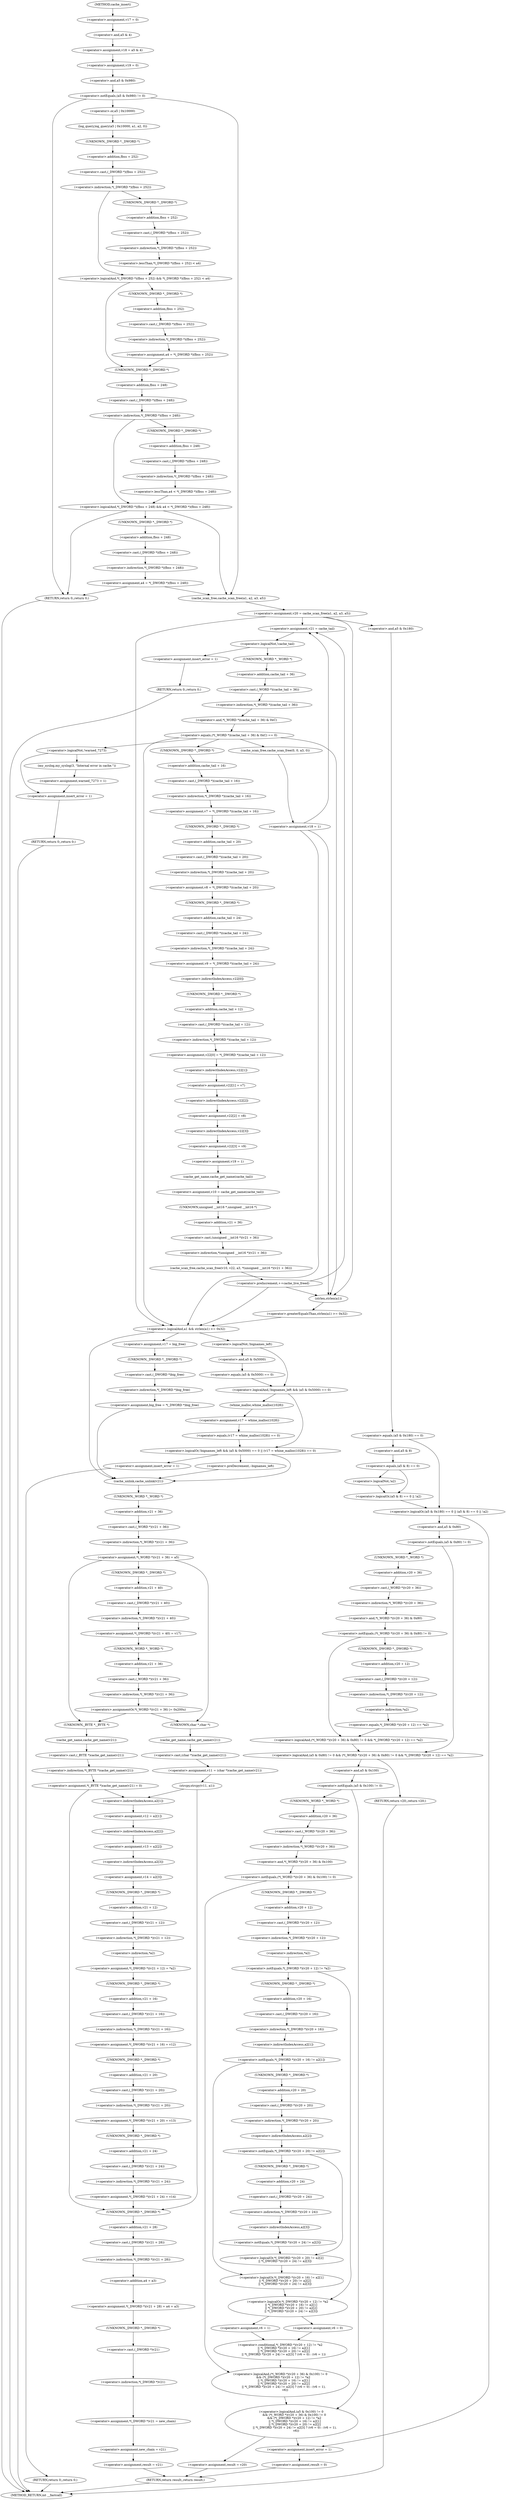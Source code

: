 digraph cache_insert {  
"1000140" [label = "(<operator>.assignment,v17 = 0)" ]
"1000143" [label = "(<operator>.assignment,v18 = a5 & 4)" ]
"1000145" [label = "(<operator>.and,a5 & 4)" ]
"1000148" [label = "(<operator>.assignment,v19 = 0)" ]
"1000152" [label = "(<operator>.notEquals,(a5 & 0x980) != 0)" ]
"1000153" [label = "(<operator>.and,a5 & 0x980)" ]
"1000158" [label = "(log_query,log_query(a5 | 0x10000, a1, a2, 0))" ]
"1000159" [label = "(<operator>.or,a5 | 0x10000)" ]
"1000166" [label = "(<operator>.logicalAnd,*(_DWORD *)(fbss + 252) && *(_DWORD *)(fbss + 252) < a4)" ]
"1000167" [label = "(<operator>.indirection,*(_DWORD *)(fbss + 252))" ]
"1000168" [label = "(<operator>.cast,(_DWORD *)(fbss + 252))" ]
"1000169" [label = "(UNKNOWN,_DWORD *,_DWORD *)" ]
"1000170" [label = "(<operator>.addition,fbss + 252)" ]
"1000173" [label = "(<operator>.lessThan,*(_DWORD *)(fbss + 252) < a4)" ]
"1000174" [label = "(<operator>.indirection,*(_DWORD *)(fbss + 252))" ]
"1000175" [label = "(<operator>.cast,(_DWORD *)(fbss + 252))" ]
"1000176" [label = "(UNKNOWN,_DWORD *,_DWORD *)" ]
"1000177" [label = "(<operator>.addition,fbss + 252)" ]
"1000181" [label = "(<operator>.assignment,a4 = *(_DWORD *)(fbss + 252))" ]
"1000183" [label = "(<operator>.indirection,*(_DWORD *)(fbss + 252))" ]
"1000184" [label = "(<operator>.cast,(_DWORD *)(fbss + 252))" ]
"1000185" [label = "(UNKNOWN,_DWORD *,_DWORD *)" ]
"1000186" [label = "(<operator>.addition,fbss + 252)" ]
"1000190" [label = "(<operator>.logicalAnd,*(_DWORD *)(fbss + 248) && a4 < *(_DWORD *)(fbss + 248))" ]
"1000191" [label = "(<operator>.indirection,*(_DWORD *)(fbss + 248))" ]
"1000192" [label = "(<operator>.cast,(_DWORD *)(fbss + 248))" ]
"1000193" [label = "(UNKNOWN,_DWORD *,_DWORD *)" ]
"1000194" [label = "(<operator>.addition,fbss + 248)" ]
"1000197" [label = "(<operator>.lessThan,a4 < *(_DWORD *)(fbss + 248))" ]
"1000199" [label = "(<operator>.indirection,*(_DWORD *)(fbss + 248))" ]
"1000200" [label = "(<operator>.cast,(_DWORD *)(fbss + 248))" ]
"1000201" [label = "(UNKNOWN,_DWORD *,_DWORD *)" ]
"1000202" [label = "(<operator>.addition,fbss + 248)" ]
"1000205" [label = "(<operator>.assignment,a4 = *(_DWORD *)(fbss + 248))" ]
"1000207" [label = "(<operator>.indirection,*(_DWORD *)(fbss + 248))" ]
"1000208" [label = "(<operator>.cast,(_DWORD *)(fbss + 248))" ]
"1000209" [label = "(UNKNOWN,_DWORD *,_DWORD *)" ]
"1000210" [label = "(<operator>.addition,fbss + 248)" ]
"1000215" [label = "(RETURN,return 0;,return 0;)" ]
"1000217" [label = "(<operator>.assignment,v20 = cache_scan_free(a1, a2, a3, a5))" ]
"1000219" [label = "(cache_scan_free,cache_scan_free(a1, a2, a3, a5))" ]
"1000228" [label = "(<operator>.logicalOr,(a5 & 0x180) == 0 || (a5 & 8) == 0 || !a2)" ]
"1000229" [label = "(<operator>.equals,(a5 & 0x180) == 0)" ]
"1000230" [label = "(<operator>.and,a5 & 0x180)" ]
"1000234" [label = "(<operator>.logicalOr,(a5 & 8) == 0 || !a2)" ]
"1000235" [label = "(<operator>.equals,(a5 & 8) == 0)" ]
"1000236" [label = "(<operator>.and,a5 & 8)" ]
"1000240" [label = "(<operator>.logicalNot,!a2)" ]
"1000244" [label = "(<operator>.logicalAnd,(a5 & 0x80) != 0 && (*(_WORD *)(v20 + 36) & 0x80) != 0 && *(_DWORD *)(v20 + 12) == *a2)" ]
"1000245" [label = "(<operator>.notEquals,(a5 & 0x80) != 0)" ]
"1000246" [label = "(<operator>.and,a5 & 0x80)" ]
"1000250" [label = "(<operator>.logicalAnd,(*(_WORD *)(v20 + 36) & 0x80) != 0 && *(_DWORD *)(v20 + 12) == *a2)" ]
"1000251" [label = "(<operator>.notEquals,(*(_WORD *)(v20 + 36) & 0x80) != 0)" ]
"1000252" [label = "(<operator>.and,*(_WORD *)(v20 + 36) & 0x80)" ]
"1000253" [label = "(<operator>.indirection,*(_WORD *)(v20 + 36))" ]
"1000254" [label = "(<operator>.cast,(_WORD *)(v20 + 36))" ]
"1000255" [label = "(UNKNOWN,_WORD *,_WORD *)" ]
"1000256" [label = "(<operator>.addition,v20 + 36)" ]
"1000261" [label = "(<operator>.equals,*(_DWORD *)(v20 + 12) == *a2)" ]
"1000262" [label = "(<operator>.indirection,*(_DWORD *)(v20 + 12))" ]
"1000263" [label = "(<operator>.cast,(_DWORD *)(v20 + 12))" ]
"1000264" [label = "(UNKNOWN,_DWORD *,_DWORD *)" ]
"1000265" [label = "(<operator>.addition,v20 + 12)" ]
"1000268" [label = "(<operator>.indirection,*a2)" ]
"1000270" [label = "(RETURN,return v20;,return v20;)" ]
"1000273" [label = "(<operator>.logicalAnd,(a5 & 0x100) != 0\n      && (*(_WORD *)(v20 + 36) & 0x100) != 0\n      && (*(_DWORD *)(v20 + 12) != *a2\n       || *(_DWORD *)(v20 + 16) != a2[1]\n       || *(_DWORD *)(v20 + 20) != a2[2]\n       || *(_DWORD *)(v20 + 24) != a2[3] ? (v6 = 0) : (v6 = 1),\n          v6))" ]
"1000274" [label = "(<operator>.notEquals,(a5 & 0x100) != 0)" ]
"1000275" [label = "(<operator>.and,a5 & 0x100)" ]
"1000279" [label = "(<operator>.logicalAnd,(*(_WORD *)(v20 + 36) & 0x100) != 0\n      && (*(_DWORD *)(v20 + 12) != *a2\n       || *(_DWORD *)(v20 + 16) != a2[1]\n       || *(_DWORD *)(v20 + 20) != a2[2]\n       || *(_DWORD *)(v20 + 24) != a2[3] ? (v6 = 0) : (v6 = 1),\n          v6))" ]
"1000280" [label = "(<operator>.notEquals,(*(_WORD *)(v20 + 36) & 0x100) != 0)" ]
"1000281" [label = "(<operator>.and,*(_WORD *)(v20 + 36) & 0x100)" ]
"1000282" [label = "(<operator>.indirection,*(_WORD *)(v20 + 36))" ]
"1000283" [label = "(<operator>.cast,(_WORD *)(v20 + 36))" ]
"1000284" [label = "(UNKNOWN,_WORD *,_WORD *)" ]
"1000285" [label = "(<operator>.addition,v20 + 36)" ]
"1000291" [label = "(<operator>.conditional,*(_DWORD *)(v20 + 12) != *a2\n       || *(_DWORD *)(v20 + 16) != a2[1]\n       || *(_DWORD *)(v20 + 20) != a2[2]\n       || *(_DWORD *)(v20 + 24) != a2[3] ? (v6 = 0) : (v6 = 1))" ]
"1000292" [label = "(<operator>.logicalOr,*(_DWORD *)(v20 + 12) != *a2\n       || *(_DWORD *)(v20 + 16) != a2[1]\n       || *(_DWORD *)(v20 + 20) != a2[2]\n       || *(_DWORD *)(v20 + 24) != a2[3])" ]
"1000293" [label = "(<operator>.notEquals,*(_DWORD *)(v20 + 12) != *a2)" ]
"1000294" [label = "(<operator>.indirection,*(_DWORD *)(v20 + 12))" ]
"1000295" [label = "(<operator>.cast,(_DWORD *)(v20 + 12))" ]
"1000296" [label = "(UNKNOWN,_DWORD *,_DWORD *)" ]
"1000297" [label = "(<operator>.addition,v20 + 12)" ]
"1000300" [label = "(<operator>.indirection,*a2)" ]
"1000302" [label = "(<operator>.logicalOr,*(_DWORD *)(v20 + 16) != a2[1]\n       || *(_DWORD *)(v20 + 20) != a2[2]\n       || *(_DWORD *)(v20 + 24) != a2[3])" ]
"1000303" [label = "(<operator>.notEquals,*(_DWORD *)(v20 + 16) != a2[1])" ]
"1000304" [label = "(<operator>.indirection,*(_DWORD *)(v20 + 16))" ]
"1000305" [label = "(<operator>.cast,(_DWORD *)(v20 + 16))" ]
"1000306" [label = "(UNKNOWN,_DWORD *,_DWORD *)" ]
"1000307" [label = "(<operator>.addition,v20 + 16)" ]
"1000310" [label = "(<operator>.indirectIndexAccess,a2[1])" ]
"1000313" [label = "(<operator>.logicalOr,*(_DWORD *)(v20 + 20) != a2[2]\n       || *(_DWORD *)(v20 + 24) != a2[3])" ]
"1000314" [label = "(<operator>.notEquals,*(_DWORD *)(v20 + 20) != a2[2])" ]
"1000315" [label = "(<operator>.indirection,*(_DWORD *)(v20 + 20))" ]
"1000316" [label = "(<operator>.cast,(_DWORD *)(v20 + 20))" ]
"1000317" [label = "(UNKNOWN,_DWORD *,_DWORD *)" ]
"1000318" [label = "(<operator>.addition,v20 + 20)" ]
"1000321" [label = "(<operator>.indirectIndexAccess,a2[2])" ]
"1000324" [label = "(<operator>.notEquals,*(_DWORD *)(v20 + 24) != a2[3])" ]
"1000325" [label = "(<operator>.indirection,*(_DWORD *)(v20 + 24))" ]
"1000326" [label = "(<operator>.cast,(_DWORD *)(v20 + 24))" ]
"1000327" [label = "(UNKNOWN,_DWORD *,_DWORD *)" ]
"1000328" [label = "(<operator>.addition,v20 + 24)" ]
"1000331" [label = "(<operator>.indirectIndexAccess,a2[3])" ]
"1000334" [label = "(<operator>.assignment,v6 = 0)" ]
"1000337" [label = "(<operator>.assignment,v6 = 1)" ]
"1000342" [label = "(<operator>.assignment,result = v20)" ]
"1000348" [label = "(<operator>.assignment,insert_error = 1)" ]
"1000351" [label = "(<operator>.assignment,result = 0)" ]
"1000359" [label = "(<operator>.assignment,v21 = cache_tail)" ]
"1000363" [label = "(<operator>.logicalNot,!cache_tail)" ]
"1000366" [label = "(<operator>.assignment,insert_error = 1)" ]
"1000369" [label = "(RETURN,return 0;,return 0;)" ]
"1000372" [label = "(<operator>.equals,(*(_WORD *)(cache_tail + 36) & 0xC) == 0)" ]
"1000373" [label = "(<operator>.and,*(_WORD *)(cache_tail + 36) & 0xC)" ]
"1000374" [label = "(<operator>.indirection,*(_WORD *)(cache_tail + 36))" ]
"1000375" [label = "(<operator>.cast,(_WORD *)(cache_tail + 36))" ]
"1000376" [label = "(UNKNOWN,_WORD *,_WORD *)" ]
"1000377" [label = "(<operator>.addition,cache_tail + 36)" ]
"1000387" [label = "(<operator>.logicalNot,!warned_7273)" ]
"1000390" [label = "(my_syslog,my_syslog(3, \"Internal error in cache.\"))" ]
"1000393" [label = "(<operator>.assignment,warned_7273 = 1)" ]
"1000396" [label = "(<operator>.assignment,insert_error = 1)" ]
"1000399" [label = "(RETURN,return 0;,return 0;)" ]
"1000404" [label = "(<operator>.assignment,v7 = *(_DWORD *)(cache_tail + 16))" ]
"1000406" [label = "(<operator>.indirection,*(_DWORD *)(cache_tail + 16))" ]
"1000407" [label = "(<operator>.cast,(_DWORD *)(cache_tail + 16))" ]
"1000408" [label = "(UNKNOWN,_DWORD *,_DWORD *)" ]
"1000409" [label = "(<operator>.addition,cache_tail + 16)" ]
"1000412" [label = "(<operator>.assignment,v8 = *(_DWORD *)(cache_tail + 20))" ]
"1000414" [label = "(<operator>.indirection,*(_DWORD *)(cache_tail + 20))" ]
"1000415" [label = "(<operator>.cast,(_DWORD *)(cache_tail + 20))" ]
"1000416" [label = "(UNKNOWN,_DWORD *,_DWORD *)" ]
"1000417" [label = "(<operator>.addition,cache_tail + 20)" ]
"1000420" [label = "(<operator>.assignment,v9 = *(_DWORD *)(cache_tail + 24))" ]
"1000422" [label = "(<operator>.indirection,*(_DWORD *)(cache_tail + 24))" ]
"1000423" [label = "(<operator>.cast,(_DWORD *)(cache_tail + 24))" ]
"1000424" [label = "(UNKNOWN,_DWORD *,_DWORD *)" ]
"1000425" [label = "(<operator>.addition,cache_tail + 24)" ]
"1000428" [label = "(<operator>.assignment,v22[0] = *(_DWORD *)(cache_tail + 12))" ]
"1000429" [label = "(<operator>.indirectIndexAccess,v22[0])" ]
"1000432" [label = "(<operator>.indirection,*(_DWORD *)(cache_tail + 12))" ]
"1000433" [label = "(<operator>.cast,(_DWORD *)(cache_tail + 12))" ]
"1000434" [label = "(UNKNOWN,_DWORD *,_DWORD *)" ]
"1000435" [label = "(<operator>.addition,cache_tail + 12)" ]
"1000438" [label = "(<operator>.assignment,v22[1] = v7)" ]
"1000439" [label = "(<operator>.indirectIndexAccess,v22[1])" ]
"1000443" [label = "(<operator>.assignment,v22[2] = v8)" ]
"1000444" [label = "(<operator>.indirectIndexAccess,v22[2])" ]
"1000448" [label = "(<operator>.assignment,v22[3] = v9)" ]
"1000449" [label = "(<operator>.indirectIndexAccess,v22[3])" ]
"1000453" [label = "(<operator>.assignment,v19 = 1)" ]
"1000456" [label = "(<operator>.assignment,v10 = cache_get_name(cache_tail))" ]
"1000458" [label = "(cache_get_name,cache_get_name(cache_tail))" ]
"1000460" [label = "(cache_scan_free,cache_scan_free(v10, v22, a3, *(unsigned __int16 *)(v21 + 36)))" ]
"1000464" [label = "(<operator>.indirection,*(unsigned __int16 *)(v21 + 36))" ]
"1000465" [label = "(<operator>.cast,(unsigned __int16 *)(v21 + 36))" ]
"1000466" [label = "(UNKNOWN,unsigned __int16 *,unsigned __int16 *)" ]
"1000467" [label = "(<operator>.addition,v21 + 36)" ]
"1000470" [label = "(<operator>.preIncrement,++cache_live_freed)" ]
"1000474" [label = "(cache_scan_free,cache_scan_free(0, 0, a3, 0))" ]
"1000479" [label = "(<operator>.assignment,v18 = 1)" ]
"1000483" [label = "(<operator>.logicalAnd,a1 && strlen(a1) >= 0x32)" ]
"1000485" [label = "(<operator>.greaterEqualsThan,strlen(a1) >= 0x32)" ]
"1000486" [label = "(strlen,strlen(a1))" ]
"1000493" [label = "(<operator>.assignment,v17 = big_free)" ]
"1000496" [label = "(<operator>.assignment,big_free = *(_DWORD *)big_free)" ]
"1000498" [label = "(<operator>.indirection,*(_DWORD *)big_free)" ]
"1000499" [label = "(<operator>.cast,(_DWORD *)big_free)" ]
"1000500" [label = "(UNKNOWN,_DWORD *,_DWORD *)" ]
"1000505" [label = "(<operator>.logicalOr,!bignames_left && (a5 & 0x5000) == 0 || (v17 = whine_malloc(1028)) == 0)" ]
"1000506" [label = "(<operator>.logicalAnd,!bignames_left && (a5 & 0x5000) == 0)" ]
"1000507" [label = "(<operator>.logicalNot,!bignames_left)" ]
"1000509" [label = "(<operator>.equals,(a5 & 0x5000) == 0)" ]
"1000510" [label = "(<operator>.and,a5 & 0x5000)" ]
"1000514" [label = "(<operator>.equals,(v17 = whine_malloc(1028)) == 0)" ]
"1000515" [label = "(<operator>.assignment,v17 = whine_malloc(1028))" ]
"1000517" [label = "(whine_malloc,whine_malloc(1028))" ]
"1000521" [label = "(<operator>.assignment,insert_error = 1)" ]
"1000524" [label = "(RETURN,return 0;,return 0;)" ]
"1000528" [label = "(<operator>.preDecrement,--bignames_left)" ]
"1000530" [label = "(cache_unlink,cache_unlink(v21))" ]
"1000532" [label = "(<operator>.assignment,*(_WORD *)(v21 + 36) = a5)" ]
"1000533" [label = "(<operator>.indirection,*(_WORD *)(v21 + 36))" ]
"1000534" [label = "(<operator>.cast,(_WORD *)(v21 + 36))" ]
"1000535" [label = "(UNKNOWN,_WORD *,_WORD *)" ]
"1000536" [label = "(<operator>.addition,v21 + 36)" ]
"1000543" [label = "(<operator>.assignment,*(_DWORD *)(v21 + 40) = v17)" ]
"1000544" [label = "(<operator>.indirection,*(_DWORD *)(v21 + 40))" ]
"1000545" [label = "(<operator>.cast,(_DWORD *)(v21 + 40))" ]
"1000546" [label = "(UNKNOWN,_DWORD *,_DWORD *)" ]
"1000547" [label = "(<operator>.addition,v21 + 40)" ]
"1000551" [label = "(<operators>.assignmentOr,*(_WORD *)(v21 + 36) |= 0x200u)" ]
"1000552" [label = "(<operator>.indirection,*(_WORD *)(v21 + 36))" ]
"1000553" [label = "(<operator>.cast,(_WORD *)(v21 + 36))" ]
"1000554" [label = "(UNKNOWN,_WORD *,_WORD *)" ]
"1000555" [label = "(<operator>.addition,v21 + 36)" ]
"1000562" [label = "(<operator>.assignment,v11 = (char *)cache_get_name(v21))" ]
"1000564" [label = "(<operator>.cast,(char *)cache_get_name(v21))" ]
"1000565" [label = "(UNKNOWN,char *,char *)" ]
"1000566" [label = "(cache_get_name,cache_get_name(v21))" ]
"1000568" [label = "(strcpy,strcpy(v11, a1))" ]
"1000573" [label = "(<operator>.assignment,*(_BYTE *)cache_get_name(v21) = 0)" ]
"1000574" [label = "(<operator>.indirection,*(_BYTE *)cache_get_name(v21))" ]
"1000575" [label = "(<operator>.cast,(_BYTE *)cache_get_name(v21))" ]
"1000576" [label = "(UNKNOWN,_BYTE *,_BYTE *)" ]
"1000577" [label = "(cache_get_name,cache_get_name(v21))" ]
"1000583" [label = "(<operator>.assignment,v12 = a2[1])" ]
"1000585" [label = "(<operator>.indirectIndexAccess,a2[1])" ]
"1000588" [label = "(<operator>.assignment,v13 = a2[2])" ]
"1000590" [label = "(<operator>.indirectIndexAccess,a2[2])" ]
"1000593" [label = "(<operator>.assignment,v14 = a2[3])" ]
"1000595" [label = "(<operator>.indirectIndexAccess,a2[3])" ]
"1000598" [label = "(<operator>.assignment,*(_DWORD *)(v21 + 12) = *a2)" ]
"1000599" [label = "(<operator>.indirection,*(_DWORD *)(v21 + 12))" ]
"1000600" [label = "(<operator>.cast,(_DWORD *)(v21 + 12))" ]
"1000601" [label = "(UNKNOWN,_DWORD *,_DWORD *)" ]
"1000602" [label = "(<operator>.addition,v21 + 12)" ]
"1000605" [label = "(<operator>.indirection,*a2)" ]
"1000607" [label = "(<operator>.assignment,*(_DWORD *)(v21 + 16) = v12)" ]
"1000608" [label = "(<operator>.indirection,*(_DWORD *)(v21 + 16))" ]
"1000609" [label = "(<operator>.cast,(_DWORD *)(v21 + 16))" ]
"1000610" [label = "(UNKNOWN,_DWORD *,_DWORD *)" ]
"1000611" [label = "(<operator>.addition,v21 + 16)" ]
"1000615" [label = "(<operator>.assignment,*(_DWORD *)(v21 + 20) = v13)" ]
"1000616" [label = "(<operator>.indirection,*(_DWORD *)(v21 + 20))" ]
"1000617" [label = "(<operator>.cast,(_DWORD *)(v21 + 20))" ]
"1000618" [label = "(UNKNOWN,_DWORD *,_DWORD *)" ]
"1000619" [label = "(<operator>.addition,v21 + 20)" ]
"1000623" [label = "(<operator>.assignment,*(_DWORD *)(v21 + 24) = v14)" ]
"1000624" [label = "(<operator>.indirection,*(_DWORD *)(v21 + 24))" ]
"1000625" [label = "(<operator>.cast,(_DWORD *)(v21 + 24))" ]
"1000626" [label = "(UNKNOWN,_DWORD *,_DWORD *)" ]
"1000627" [label = "(<operator>.addition,v21 + 24)" ]
"1000631" [label = "(<operator>.assignment,*(_DWORD *)(v21 + 28) = a4 + a3)" ]
"1000632" [label = "(<operator>.indirection,*(_DWORD *)(v21 + 28))" ]
"1000633" [label = "(<operator>.cast,(_DWORD *)(v21 + 28))" ]
"1000634" [label = "(UNKNOWN,_DWORD *,_DWORD *)" ]
"1000635" [label = "(<operator>.addition,v21 + 28)" ]
"1000638" [label = "(<operator>.addition,a4 + a3)" ]
"1000641" [label = "(<operator>.assignment,*(_DWORD *)v21 = new_chain)" ]
"1000642" [label = "(<operator>.indirection,*(_DWORD *)v21)" ]
"1000643" [label = "(<operator>.cast,(_DWORD *)v21)" ]
"1000644" [label = "(UNKNOWN,_DWORD *,_DWORD *)" ]
"1000647" [label = "(<operator>.assignment,new_chain = v21)" ]
"1000650" [label = "(<operator>.assignment,result = v21)" ]
"1000653" [label = "(RETURN,return result;,return result;)" ]
"1000117" [label = "(METHOD,cache_insert)" ]
"1000655" [label = "(METHOD_RETURN,int __fastcall)" ]
  "1000140" -> "1000145" 
  "1000143" -> "1000148" 
  "1000145" -> "1000143" 
  "1000148" -> "1000153" 
  "1000152" -> "1000159" 
  "1000152" -> "1000215" 
  "1000152" -> "1000219" 
  "1000153" -> "1000152" 
  "1000158" -> "1000169" 
  "1000159" -> "1000158" 
  "1000166" -> "1000193" 
  "1000166" -> "1000185" 
  "1000167" -> "1000176" 
  "1000167" -> "1000166" 
  "1000168" -> "1000167" 
  "1000169" -> "1000170" 
  "1000170" -> "1000168" 
  "1000173" -> "1000166" 
  "1000174" -> "1000173" 
  "1000175" -> "1000174" 
  "1000176" -> "1000177" 
  "1000177" -> "1000175" 
  "1000181" -> "1000193" 
  "1000183" -> "1000181" 
  "1000184" -> "1000183" 
  "1000185" -> "1000186" 
  "1000186" -> "1000184" 
  "1000190" -> "1000209" 
  "1000190" -> "1000215" 
  "1000190" -> "1000219" 
  "1000191" -> "1000190" 
  "1000191" -> "1000201" 
  "1000192" -> "1000191" 
  "1000193" -> "1000194" 
  "1000194" -> "1000192" 
  "1000197" -> "1000190" 
  "1000199" -> "1000197" 
  "1000200" -> "1000199" 
  "1000201" -> "1000202" 
  "1000202" -> "1000200" 
  "1000205" -> "1000215" 
  "1000205" -> "1000219" 
  "1000207" -> "1000205" 
  "1000208" -> "1000207" 
  "1000209" -> "1000210" 
  "1000210" -> "1000208" 
  "1000215" -> "1000655" 
  "1000217" -> "1000230" 
  "1000217" -> "1000359" 
  "1000217" -> "1000483" 
  "1000217" -> "1000486" 
  "1000219" -> "1000217" 
  "1000228" -> "1000348" 
  "1000228" -> "1000246" 
  "1000229" -> "1000228" 
  "1000229" -> "1000236" 
  "1000230" -> "1000229" 
  "1000234" -> "1000228" 
  "1000235" -> "1000234" 
  "1000235" -> "1000240" 
  "1000236" -> "1000235" 
  "1000240" -> "1000234" 
  "1000244" -> "1000270" 
  "1000244" -> "1000275" 
  "1000245" -> "1000255" 
  "1000245" -> "1000244" 
  "1000246" -> "1000245" 
  "1000250" -> "1000244" 
  "1000251" -> "1000264" 
  "1000251" -> "1000250" 
  "1000252" -> "1000251" 
  "1000253" -> "1000252" 
  "1000254" -> "1000253" 
  "1000255" -> "1000256" 
  "1000256" -> "1000254" 
  "1000261" -> "1000250" 
  "1000262" -> "1000268" 
  "1000263" -> "1000262" 
  "1000264" -> "1000265" 
  "1000265" -> "1000263" 
  "1000268" -> "1000261" 
  "1000270" -> "1000655" 
  "1000273" -> "1000342" 
  "1000273" -> "1000348" 
  "1000274" -> "1000284" 
  "1000274" -> "1000273" 
  "1000275" -> "1000274" 
  "1000279" -> "1000273" 
  "1000280" -> "1000296" 
  "1000280" -> "1000279" 
  "1000281" -> "1000280" 
  "1000282" -> "1000281" 
  "1000283" -> "1000282" 
  "1000284" -> "1000285" 
  "1000285" -> "1000283" 
  "1000291" -> "1000279" 
  "1000292" -> "1000334" 
  "1000292" -> "1000337" 
  "1000293" -> "1000306" 
  "1000293" -> "1000292" 
  "1000294" -> "1000300" 
  "1000295" -> "1000294" 
  "1000296" -> "1000297" 
  "1000297" -> "1000295" 
  "1000300" -> "1000293" 
  "1000302" -> "1000292" 
  "1000303" -> "1000317" 
  "1000303" -> "1000302" 
  "1000304" -> "1000310" 
  "1000305" -> "1000304" 
  "1000306" -> "1000307" 
  "1000307" -> "1000305" 
  "1000310" -> "1000303" 
  "1000313" -> "1000302" 
  "1000314" -> "1000327" 
  "1000314" -> "1000313" 
  "1000315" -> "1000321" 
  "1000316" -> "1000315" 
  "1000317" -> "1000318" 
  "1000318" -> "1000316" 
  "1000321" -> "1000314" 
  "1000324" -> "1000313" 
  "1000325" -> "1000331" 
  "1000326" -> "1000325" 
  "1000327" -> "1000328" 
  "1000328" -> "1000326" 
  "1000331" -> "1000324" 
  "1000334" -> "1000291" 
  "1000337" -> "1000291" 
  "1000342" -> "1000653" 
  "1000348" -> "1000351" 
  "1000351" -> "1000653" 
  "1000359" -> "1000363" 
  "1000363" -> "1000376" 
  "1000363" -> "1000366" 
  "1000366" -> "1000369" 
  "1000369" -> "1000655" 
  "1000372" -> "1000483" 
  "1000372" -> "1000486" 
  "1000372" -> "1000387" 
  "1000372" -> "1000408" 
  "1000372" -> "1000474" 
  "1000373" -> "1000372" 
  "1000374" -> "1000373" 
  "1000375" -> "1000374" 
  "1000376" -> "1000377" 
  "1000377" -> "1000375" 
  "1000387" -> "1000390" 
  "1000387" -> "1000396" 
  "1000390" -> "1000393" 
  "1000393" -> "1000396" 
  "1000396" -> "1000399" 
  "1000399" -> "1000655" 
  "1000404" -> "1000416" 
  "1000406" -> "1000404" 
  "1000407" -> "1000406" 
  "1000408" -> "1000409" 
  "1000409" -> "1000407" 
  "1000412" -> "1000424" 
  "1000414" -> "1000412" 
  "1000415" -> "1000414" 
  "1000416" -> "1000417" 
  "1000417" -> "1000415" 
  "1000420" -> "1000429" 
  "1000422" -> "1000420" 
  "1000423" -> "1000422" 
  "1000424" -> "1000425" 
  "1000425" -> "1000423" 
  "1000428" -> "1000439" 
  "1000429" -> "1000434" 
  "1000432" -> "1000428" 
  "1000433" -> "1000432" 
  "1000434" -> "1000435" 
  "1000435" -> "1000433" 
  "1000438" -> "1000444" 
  "1000439" -> "1000438" 
  "1000443" -> "1000449" 
  "1000444" -> "1000443" 
  "1000448" -> "1000453" 
  "1000449" -> "1000448" 
  "1000453" -> "1000458" 
  "1000456" -> "1000466" 
  "1000458" -> "1000456" 
  "1000460" -> "1000470" 
  "1000464" -> "1000460" 
  "1000465" -> "1000464" 
  "1000466" -> "1000467" 
  "1000467" -> "1000465" 
  "1000470" -> "1000359" 
  "1000470" -> "1000483" 
  "1000470" -> "1000486" 
  "1000474" -> "1000479" 
  "1000479" -> "1000359" 
  "1000479" -> "1000483" 
  "1000479" -> "1000486" 
  "1000483" -> "1000493" 
  "1000483" -> "1000507" 
  "1000483" -> "1000530" 
  "1000485" -> "1000483" 
  "1000486" -> "1000485" 
  "1000493" -> "1000500" 
  "1000496" -> "1000530" 
  "1000498" -> "1000496" 
  "1000499" -> "1000498" 
  "1000500" -> "1000499" 
  "1000505" -> "1000521" 
  "1000505" -> "1000528" 
  "1000505" -> "1000530" 
  "1000506" -> "1000505" 
  "1000506" -> "1000517" 
  "1000507" -> "1000506" 
  "1000507" -> "1000510" 
  "1000509" -> "1000506" 
  "1000510" -> "1000509" 
  "1000514" -> "1000505" 
  "1000515" -> "1000514" 
  "1000517" -> "1000515" 
  "1000521" -> "1000524" 
  "1000524" -> "1000655" 
  "1000528" -> "1000530" 
  "1000530" -> "1000535" 
  "1000532" -> "1000546" 
  "1000532" -> "1000576" 
  "1000532" -> "1000565" 
  "1000533" -> "1000532" 
  "1000534" -> "1000533" 
  "1000535" -> "1000536" 
  "1000536" -> "1000534" 
  "1000543" -> "1000554" 
  "1000544" -> "1000543" 
  "1000545" -> "1000544" 
  "1000546" -> "1000547" 
  "1000547" -> "1000545" 
  "1000551" -> "1000576" 
  "1000551" -> "1000565" 
  "1000552" -> "1000551" 
  "1000553" -> "1000552" 
  "1000554" -> "1000555" 
  "1000555" -> "1000553" 
  "1000562" -> "1000568" 
  "1000564" -> "1000562" 
  "1000565" -> "1000566" 
  "1000566" -> "1000564" 
  "1000568" -> "1000634" 
  "1000568" -> "1000585" 
  "1000573" -> "1000634" 
  "1000573" -> "1000585" 
  "1000574" -> "1000573" 
  "1000575" -> "1000574" 
  "1000576" -> "1000577" 
  "1000577" -> "1000575" 
  "1000583" -> "1000590" 
  "1000585" -> "1000583" 
  "1000588" -> "1000595" 
  "1000590" -> "1000588" 
  "1000593" -> "1000601" 
  "1000595" -> "1000593" 
  "1000598" -> "1000610" 
  "1000599" -> "1000605" 
  "1000600" -> "1000599" 
  "1000601" -> "1000602" 
  "1000602" -> "1000600" 
  "1000605" -> "1000598" 
  "1000607" -> "1000618" 
  "1000608" -> "1000607" 
  "1000609" -> "1000608" 
  "1000610" -> "1000611" 
  "1000611" -> "1000609" 
  "1000615" -> "1000626" 
  "1000616" -> "1000615" 
  "1000617" -> "1000616" 
  "1000618" -> "1000619" 
  "1000619" -> "1000617" 
  "1000623" -> "1000634" 
  "1000624" -> "1000623" 
  "1000625" -> "1000624" 
  "1000626" -> "1000627" 
  "1000627" -> "1000625" 
  "1000631" -> "1000644" 
  "1000632" -> "1000638" 
  "1000633" -> "1000632" 
  "1000634" -> "1000635" 
  "1000635" -> "1000633" 
  "1000638" -> "1000631" 
  "1000641" -> "1000647" 
  "1000642" -> "1000641" 
  "1000643" -> "1000642" 
  "1000644" -> "1000643" 
  "1000647" -> "1000650" 
  "1000650" -> "1000653" 
  "1000653" -> "1000655" 
  "1000117" -> "1000140" 
}
